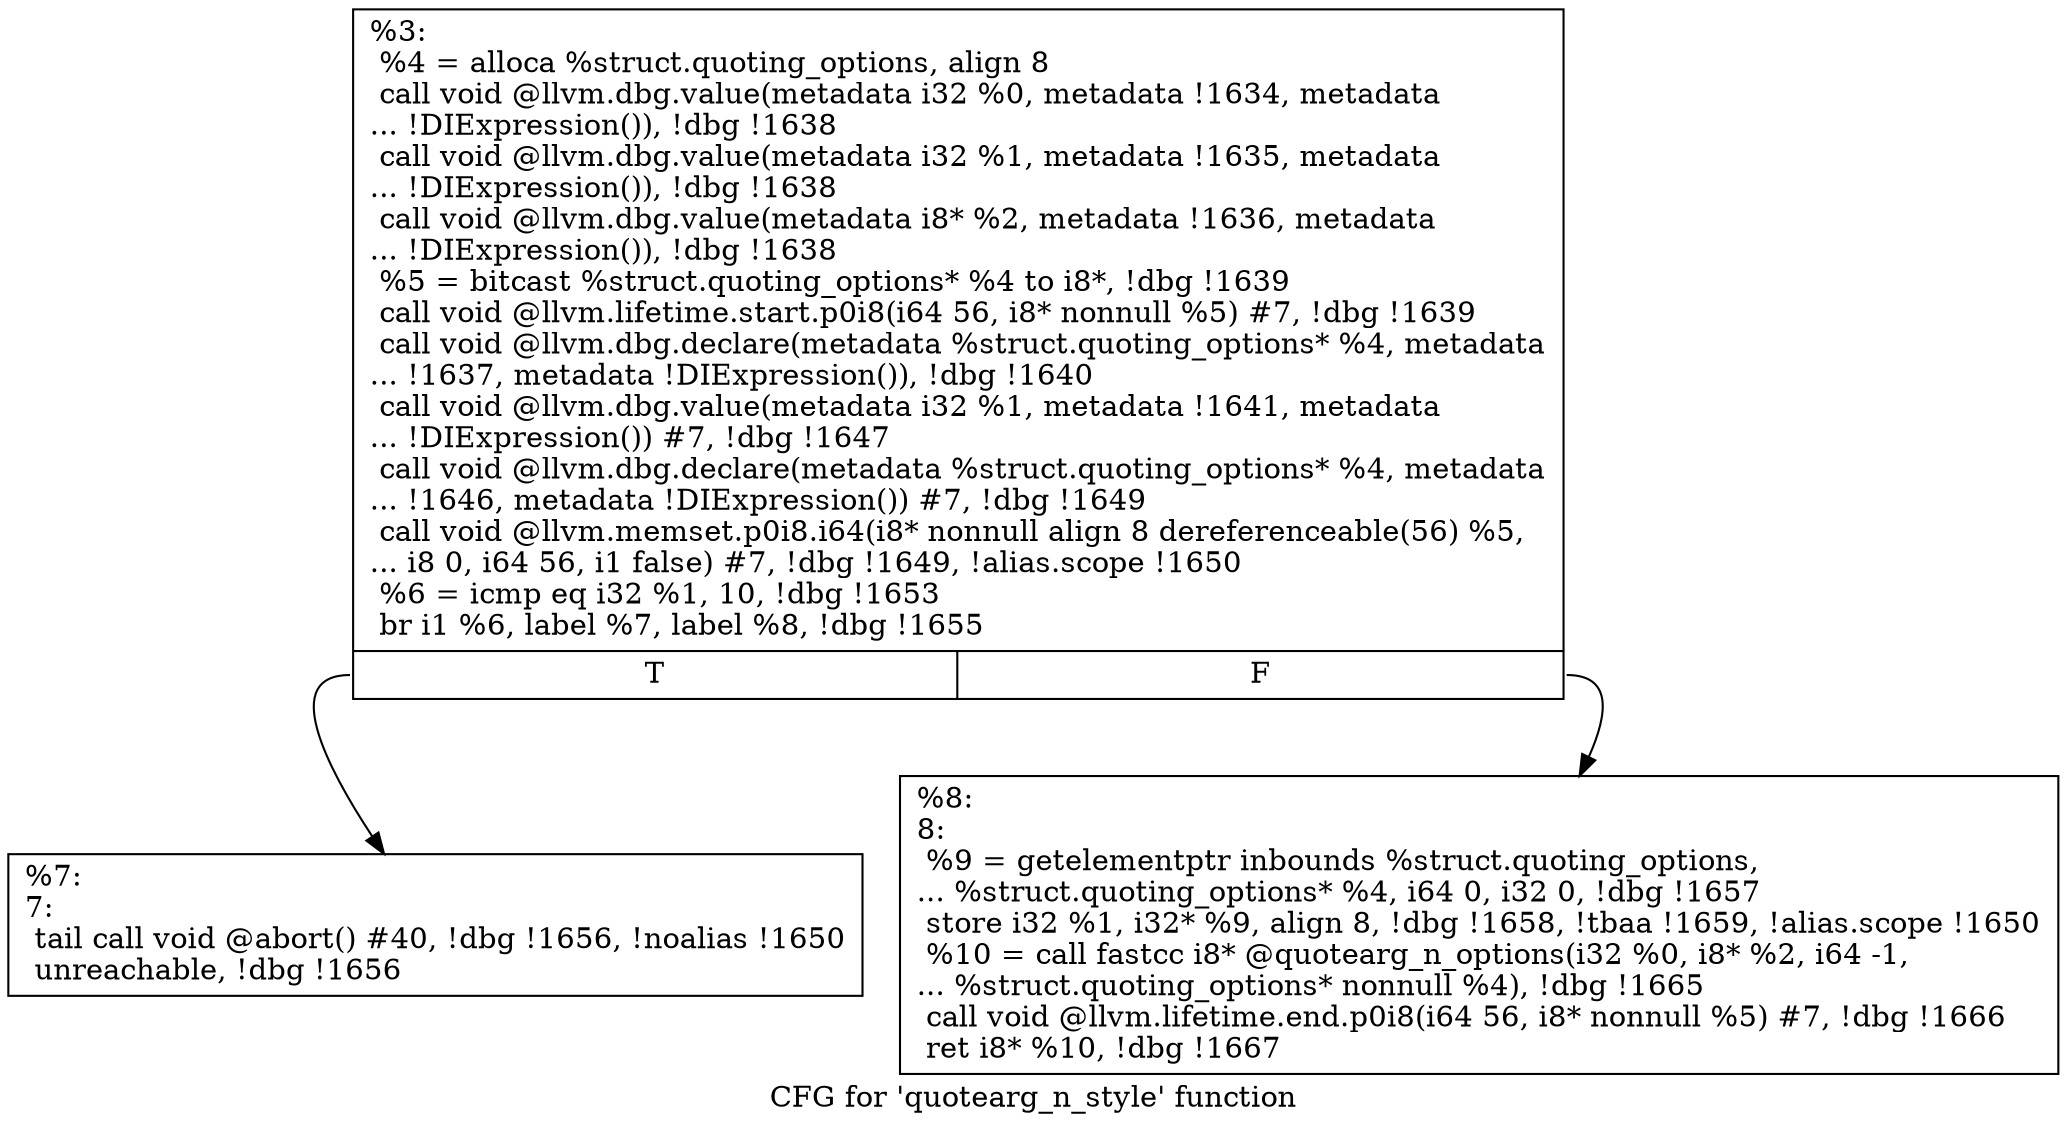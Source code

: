 digraph "CFG for 'quotearg_n_style' function" {
	label="CFG for 'quotearg_n_style' function";

	Node0x1468260 [shape=record,label="{%3:\l  %4 = alloca %struct.quoting_options, align 8\l  call void @llvm.dbg.value(metadata i32 %0, metadata !1634, metadata\l... !DIExpression()), !dbg !1638\l  call void @llvm.dbg.value(metadata i32 %1, metadata !1635, metadata\l... !DIExpression()), !dbg !1638\l  call void @llvm.dbg.value(metadata i8* %2, metadata !1636, metadata\l... !DIExpression()), !dbg !1638\l  %5 = bitcast %struct.quoting_options* %4 to i8*, !dbg !1639\l  call void @llvm.lifetime.start.p0i8(i64 56, i8* nonnull %5) #7, !dbg !1639\l  call void @llvm.dbg.declare(metadata %struct.quoting_options* %4, metadata\l... !1637, metadata !DIExpression()), !dbg !1640\l  call void @llvm.dbg.value(metadata i32 %1, metadata !1641, metadata\l... !DIExpression()) #7, !dbg !1647\l  call void @llvm.dbg.declare(metadata %struct.quoting_options* %4, metadata\l... !1646, metadata !DIExpression()) #7, !dbg !1649\l  call void @llvm.memset.p0i8.i64(i8* nonnull align 8 dereferenceable(56) %5,\l... i8 0, i64 56, i1 false) #7, !dbg !1649, !alias.scope !1650\l  %6 = icmp eq i32 %1, 10, !dbg !1653\l  br i1 %6, label %7, label %8, !dbg !1655\l|{<s0>T|<s1>F}}"];
	Node0x1468260:s0 -> Node0x1468fe0;
	Node0x1468260:s1 -> Node0x1469030;
	Node0x1468fe0 [shape=record,label="{%7:\l7:                                                \l  tail call void @abort() #40, !dbg !1656, !noalias !1650\l  unreachable, !dbg !1656\l}"];
	Node0x1469030 [shape=record,label="{%8:\l8:                                                \l  %9 = getelementptr inbounds %struct.quoting_options,\l... %struct.quoting_options* %4, i64 0, i32 0, !dbg !1657\l  store i32 %1, i32* %9, align 8, !dbg !1658, !tbaa !1659, !alias.scope !1650\l  %10 = call fastcc i8* @quotearg_n_options(i32 %0, i8* %2, i64 -1,\l... %struct.quoting_options* nonnull %4), !dbg !1665\l  call void @llvm.lifetime.end.p0i8(i64 56, i8* nonnull %5) #7, !dbg !1666\l  ret i8* %10, !dbg !1667\l}"];
}
